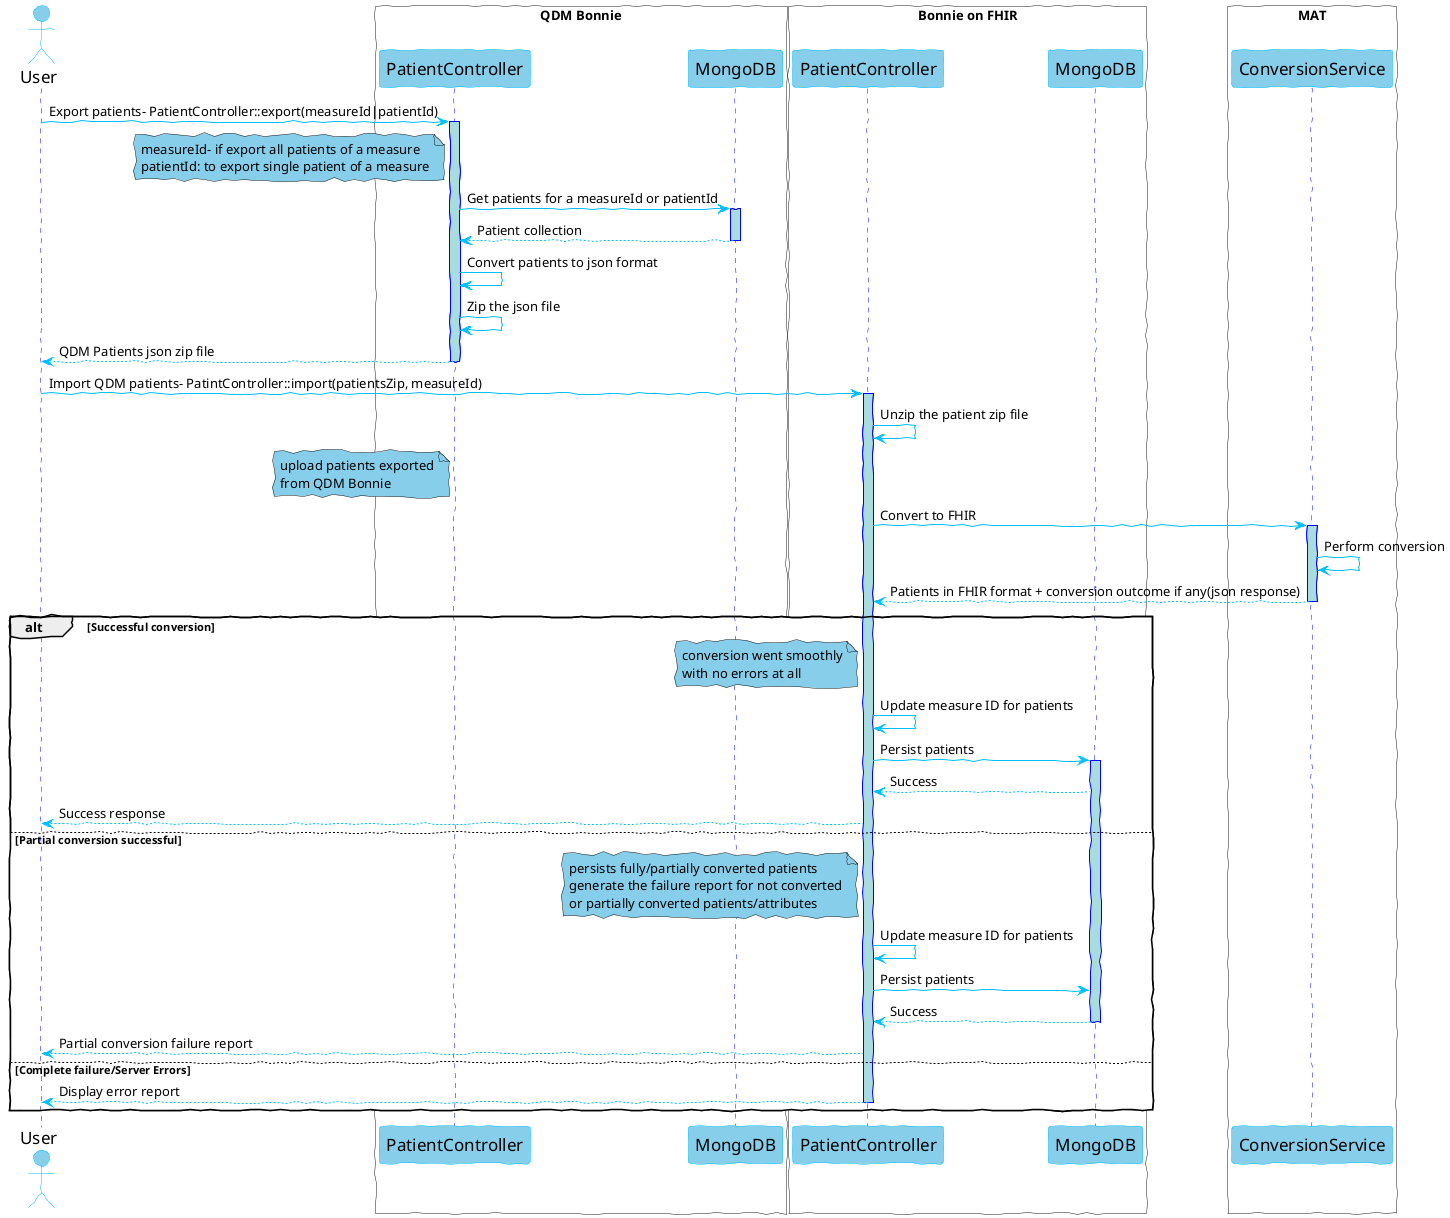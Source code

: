 @startuml
skinparam handwritten true
skinparam sequence {
ArrowColor DeepSkyBlue
ActorBorderColor DeepSkyBlue
LifeLineBorderColor blue
LifeLineBackgroundColor #A9DCDF

ParticipantBorderColor DeepSkyBlue
ParticipantBackgroundColor skyblue
ParticipantFontName Impact
ParticipantFontSize 17
ParticipantFontColor #000

ActorBackgroundColor skyblue
ActorFontColor #000
ActorFontSize 17
ActorFontName Aapex
}

actor User
box "QDM Bonnie" #FFF
participant "PatientController" as A
participant "MongoDB" as B
end box

box "Bonnie on FHIR" #FFF
participant "PatientController" as C
participant "MongoDB" as D
end box

box "MAT" #FFF
participant "ConversionService" as E
end box

User -> A: Export patients- PatientController::export(measureId|patientId)
activate A
note left of A #skyblue
measureId- if export all patients of a measure
patientId: to export single patient of a measure
end note

A -> B: Get patients for a measureId or patientId
activate B

B --> A: Patient collection
deactivate B

A -> A : Convert patients to json format

A -> A : Zip the json file

A --> User: QDM Patients json zip file
deactivate A

User -> C : Import QDM patients- PatintController::import(patientsZip, measureId)
activate C
C -> C: Unzip the patient zip file
note left of A #skyblue
upload patients exported
from QDM Bonnie
end note

C -> E : Convert to FHIR
activate E

E -> E: Perform conversion
E --> C: Patients in FHIR format + conversion outcome if any(json response)
deactivate E

alt #FFF Successful conversion
  note left of C #skyblue
    conversion went smoothly
    with no errors at all
  end note
  C -> C: Update measure ID for patients
  C -> D: Persist patients
  Activate D

  D --> C: Success
  C --> User : Success response
else Partial conversion successful
  note left of C #skyblue
    persists fully/partially converted patients
    generate the failure report for not converted
    or partially converted patients/attributes
  end note
  C -> C: Update measure ID for patients
  C -> D: Persist patients

  D --> C: Success
  deactivate D
  C --> User: Partial conversion failure report
else Complete failure/Server Errors
  C --> User: Display error report
  deactivate C
end
@enduml
